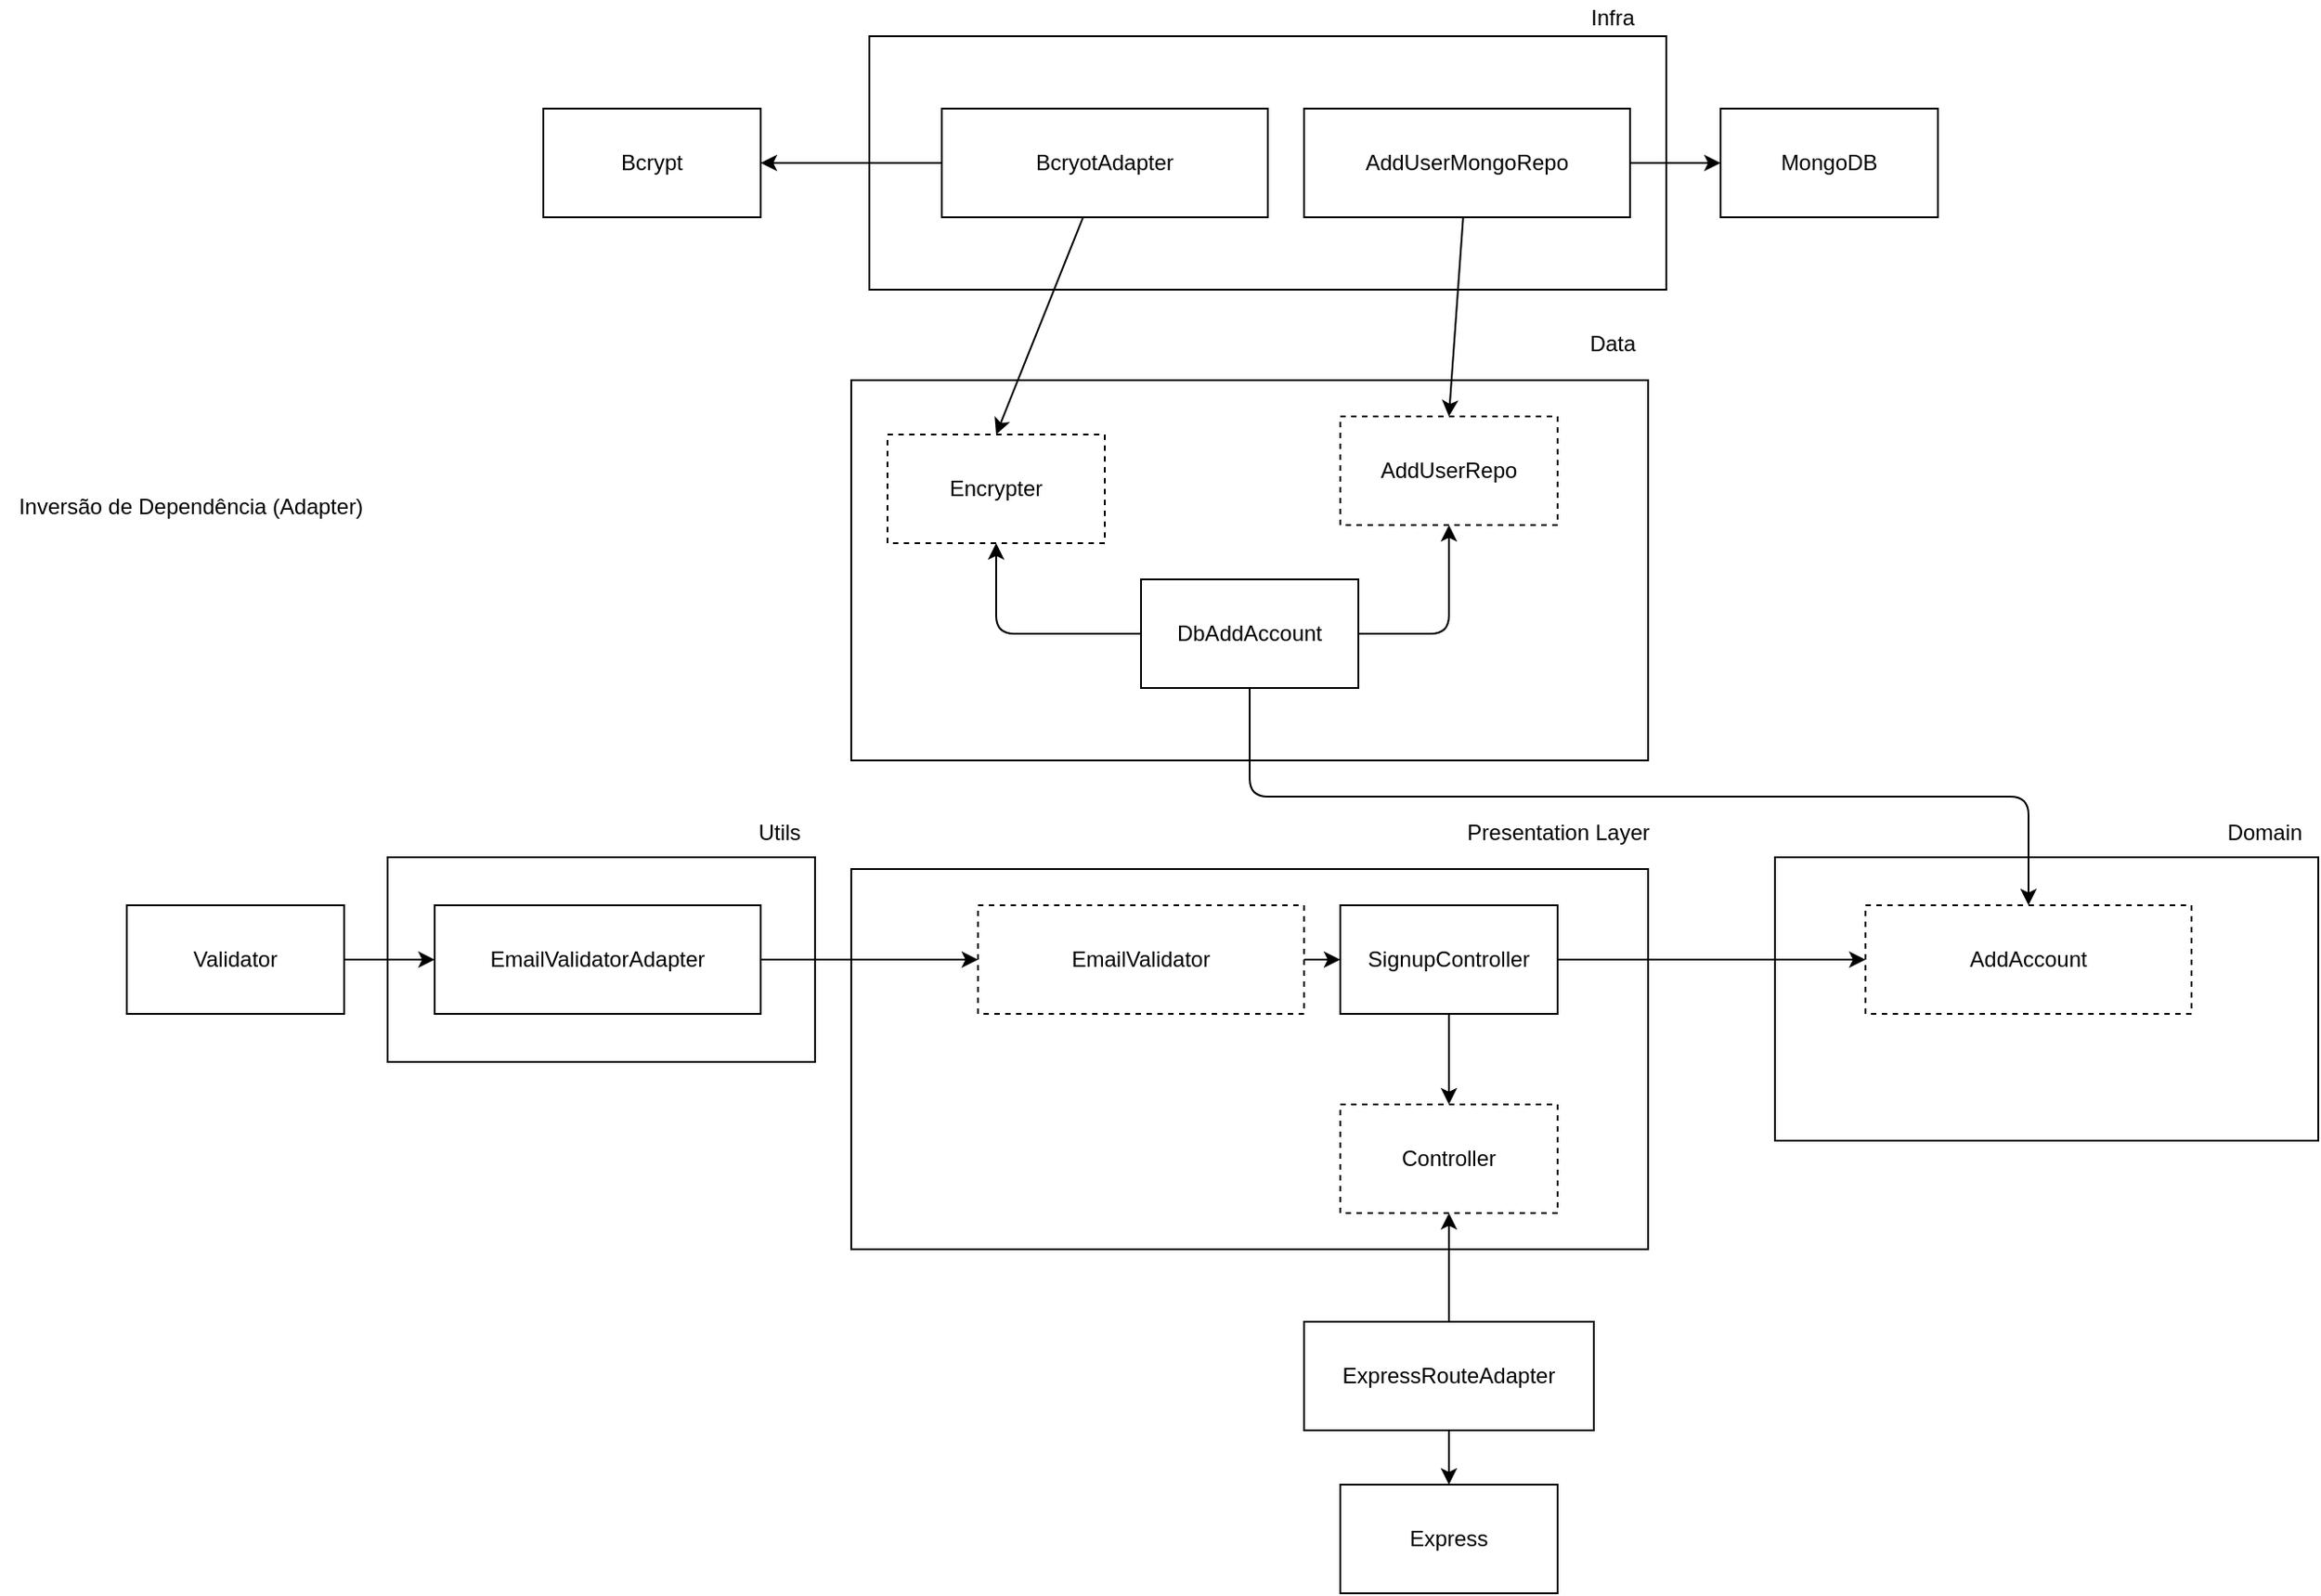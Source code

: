 <mxfile>
    <diagram id="ybbzrWb-ZK-mkdFFCLCt" name="Página-1">
        <mxGraphModel dx="1510" dy="1140" grid="1" gridSize="10" guides="1" tooltips="1" connect="1" arrows="1" fold="1" page="0" pageScale="1" pageWidth="827" pageHeight="1169" math="0" shadow="0">
            <root>
                <mxCell id="0"/>
                <mxCell id="1" parent="0"/>
                <mxCell id="33" value="" style="whiteSpace=wrap;html=1;" parent="1" vertex="1">
                    <mxGeometry x="210" y="-370" width="440" height="140" as="geometry"/>
                </mxCell>
                <mxCell id="28" value="" style="whiteSpace=wrap;html=1;" parent="1" vertex="1">
                    <mxGeometry x="200" y="-180" width="440" height="210" as="geometry"/>
                </mxCell>
                <mxCell id="25" value="" style="whiteSpace=wrap;html=1;" parent="1" vertex="1">
                    <mxGeometry x="710" y="83.5" width="300" height="156.5" as="geometry"/>
                </mxCell>
                <mxCell id="21" value="" style="whiteSpace=wrap;html=1;" parent="1" vertex="1">
                    <mxGeometry x="-56" y="83.5" width="236" height="113" as="geometry"/>
                </mxCell>
                <mxCell id="11" value="" style="whiteSpace=wrap;html=1;" parent="1" vertex="1">
                    <mxGeometry x="200" y="90" width="440" height="210" as="geometry"/>
                </mxCell>
                <mxCell id="14" style="edgeStyle=none;html=1;" parent="1" source="3" target="13" edge="1">
                    <mxGeometry relative="1" as="geometry"/>
                </mxCell>
                <mxCell id="30" style="edgeStyle=none;html=1;entryX=0;entryY=0.5;entryDx=0;entryDy=0;" parent="1" source="3" target="27" edge="1">
                    <mxGeometry relative="1" as="geometry"/>
                </mxCell>
                <mxCell id="3" value="SignupController" style="whiteSpace=wrap;html=1;" parent="1" vertex="1">
                    <mxGeometry x="470" y="110" width="120" height="60" as="geometry"/>
                </mxCell>
                <mxCell id="4" value="Express" style="whiteSpace=wrap;html=1;" parent="1" vertex="1">
                    <mxGeometry x="470" y="430" width="120" height="60" as="geometry"/>
                </mxCell>
                <mxCell id="5" value="MongoDB" style="whiteSpace=wrap;html=1;" parent="1" vertex="1">
                    <mxGeometry x="680" y="-330" width="120" height="60" as="geometry"/>
                </mxCell>
                <mxCell id="18" style="edgeStyle=none;html=1;" parent="1" source="6" target="17" edge="1">
                    <mxGeometry relative="1" as="geometry"/>
                </mxCell>
                <mxCell id="6" value="Validator" style="whiteSpace=wrap;html=1;" parent="1" vertex="1">
                    <mxGeometry x="-200" y="110" width="120" height="60" as="geometry"/>
                </mxCell>
                <mxCell id="7" value="Bcrypt&lt;br&gt;" style="whiteSpace=wrap;html=1;" parent="1" vertex="1">
                    <mxGeometry x="30" y="-330" width="120" height="60" as="geometry"/>
                </mxCell>
                <mxCell id="8" value="Inversão de Dependência (Adapter)" style="text;html=1;align=center;verticalAlign=middle;resizable=0;points=[];autosize=1;strokeColor=none;fillColor=none;" parent="1" vertex="1">
                    <mxGeometry x="-270" y="-120" width="210" height="20" as="geometry"/>
                </mxCell>
                <mxCell id="15" style="edgeStyle=none;html=1;entryX=0.5;entryY=1;entryDx=0;entryDy=0;" parent="1" source="9" target="13" edge="1">
                    <mxGeometry relative="1" as="geometry"/>
                </mxCell>
                <mxCell id="16" style="edgeStyle=none;html=1;" parent="1" source="9" target="4" edge="1">
                    <mxGeometry relative="1" as="geometry"/>
                </mxCell>
                <mxCell id="9" value="ExpressRouteAdapter" style="whiteSpace=wrap;html=1;" parent="1" vertex="1">
                    <mxGeometry x="450" y="340" width="160" height="60" as="geometry"/>
                </mxCell>
                <mxCell id="12" value="Presentation Layer" style="text;html=1;align=center;verticalAlign=middle;resizable=0;points=[];autosize=1;strokeColor=none;fillColor=none;" parent="1" vertex="1">
                    <mxGeometry x="530" y="60" width="120" height="20" as="geometry"/>
                </mxCell>
                <mxCell id="13" value="Controller" style="whiteSpace=wrap;html=1;dashed=1;" parent="1" vertex="1">
                    <mxGeometry x="470" y="220" width="120" height="60" as="geometry"/>
                </mxCell>
                <mxCell id="24" style="edgeStyle=none;html=1;" parent="1" source="17" target="19" edge="1">
                    <mxGeometry relative="1" as="geometry"/>
                </mxCell>
                <mxCell id="17" value="EmailValidatorAdapter" style="whiteSpace=wrap;html=1;" parent="1" vertex="1">
                    <mxGeometry x="-30" y="110" width="180" height="60" as="geometry"/>
                </mxCell>
                <mxCell id="20" style="edgeStyle=none;html=1;" parent="1" source="19" target="3" edge="1">
                    <mxGeometry relative="1" as="geometry"/>
                </mxCell>
                <mxCell id="19" value="EmailValidator" style="whiteSpace=wrap;html=1;dashed=1;" parent="1" vertex="1">
                    <mxGeometry x="270" y="110" width="180" height="60" as="geometry"/>
                </mxCell>
                <mxCell id="22" value="Utils" style="text;html=1;align=center;verticalAlign=middle;resizable=0;points=[];autosize=1;strokeColor=none;fillColor=none;" parent="1" vertex="1">
                    <mxGeometry x="140" y="60" width="40" height="20" as="geometry"/>
                </mxCell>
                <mxCell id="26" value="Domain" style="text;html=1;align=center;verticalAlign=middle;resizable=0;points=[];autosize=1;strokeColor=none;fillColor=none;" parent="1" vertex="1">
                    <mxGeometry x="950" y="60" width="60" height="20" as="geometry"/>
                </mxCell>
                <mxCell id="27" value="AddAccount" style="whiteSpace=wrap;html=1;dashed=1;" parent="1" vertex="1">
                    <mxGeometry x="760" y="110" width="180" height="60" as="geometry"/>
                </mxCell>
                <mxCell id="29" value="Data" style="text;html=1;align=center;verticalAlign=middle;resizable=0;points=[];autosize=1;strokeColor=none;fillColor=none;" parent="1" vertex="1">
                    <mxGeometry x="600" y="-210" width="40" height="20" as="geometry"/>
                </mxCell>
                <mxCell id="32" style="edgeStyle=none;html=1;entryX=0.5;entryY=0;entryDx=0;entryDy=0;" parent="1" source="31" target="27" edge="1">
                    <mxGeometry relative="1" as="geometry">
                        <mxPoint x="420" y="70" as="targetPoint"/>
                        <Array as="points">
                            <mxPoint x="420" y="50"/>
                            <mxPoint x="850" y="50"/>
                        </Array>
                    </mxGeometry>
                </mxCell>
                <mxCell id="41" style="edgeStyle=none;html=1;entryX=0.5;entryY=1;entryDx=0;entryDy=0;" edge="1" parent="1" source="31" target="37">
                    <mxGeometry relative="1" as="geometry">
                        <Array as="points">
                            <mxPoint x="280" y="-40"/>
                        </Array>
                    </mxGeometry>
                </mxCell>
                <mxCell id="43" style="edgeStyle=none;html=1;entryX=0.5;entryY=1;entryDx=0;entryDy=0;" edge="1" parent="1" source="31" target="42">
                    <mxGeometry relative="1" as="geometry">
                        <Array as="points">
                            <mxPoint x="530" y="-40"/>
                        </Array>
                    </mxGeometry>
                </mxCell>
                <mxCell id="31" value="DbAddAccount" style="whiteSpace=wrap;html=1;" parent="1" vertex="1">
                    <mxGeometry x="360" y="-70" width="120" height="60" as="geometry"/>
                </mxCell>
                <mxCell id="38" style="edgeStyle=none;html=1;entryX=1;entryY=0.5;entryDx=0;entryDy=0;" parent="1" source="34" target="7" edge="1">
                    <mxGeometry relative="1" as="geometry"/>
                </mxCell>
                <mxCell id="35" value="Infra" style="text;html=1;align=center;verticalAlign=middle;resizable=0;points=[];autosize=1;strokeColor=none;fillColor=none;" parent="1" vertex="1">
                    <mxGeometry x="600" y="-390" width="40" height="20" as="geometry"/>
                </mxCell>
                <mxCell id="37" value="Encrypter" style="whiteSpace=wrap;html=1;dashed=1;" parent="1" vertex="1">
                    <mxGeometry x="220" y="-150" width="120" height="60" as="geometry"/>
                </mxCell>
                <mxCell id="39" style="edgeStyle=none;html=1;entryX=0.5;entryY=0;entryDx=0;entryDy=0;" parent="1" source="34" target="37" edge="1">
                    <mxGeometry relative="1" as="geometry"/>
                </mxCell>
                <mxCell id="34" value="BcryotAdapter" style="whiteSpace=wrap;html=1;" parent="1" vertex="1">
                    <mxGeometry x="250" y="-330" width="180" height="60" as="geometry"/>
                </mxCell>
                <mxCell id="44" style="edgeStyle=none;html=1;entryX=0.5;entryY=0;entryDx=0;entryDy=0;" edge="1" parent="1" source="40" target="42">
                    <mxGeometry relative="1" as="geometry"/>
                </mxCell>
                <mxCell id="45" style="edgeStyle=none;html=1;entryX=0;entryY=0.5;entryDx=0;entryDy=0;" edge="1" parent="1" source="40" target="5">
                    <mxGeometry relative="1" as="geometry">
                        <mxPoint x="810" y="-360" as="targetPoint"/>
                    </mxGeometry>
                </mxCell>
                <mxCell id="40" value="AddUserMongoRepo" style="whiteSpace=wrap;html=1;" vertex="1" parent="1">
                    <mxGeometry x="450" y="-330" width="180" height="60" as="geometry"/>
                </mxCell>
                <mxCell id="42" value="AddUserRepo" style="whiteSpace=wrap;html=1;dashed=1;" vertex="1" parent="1">
                    <mxGeometry x="470" y="-160" width="120" height="60" as="geometry"/>
                </mxCell>
            </root>
        </mxGraphModel>
    </diagram>
</mxfile>